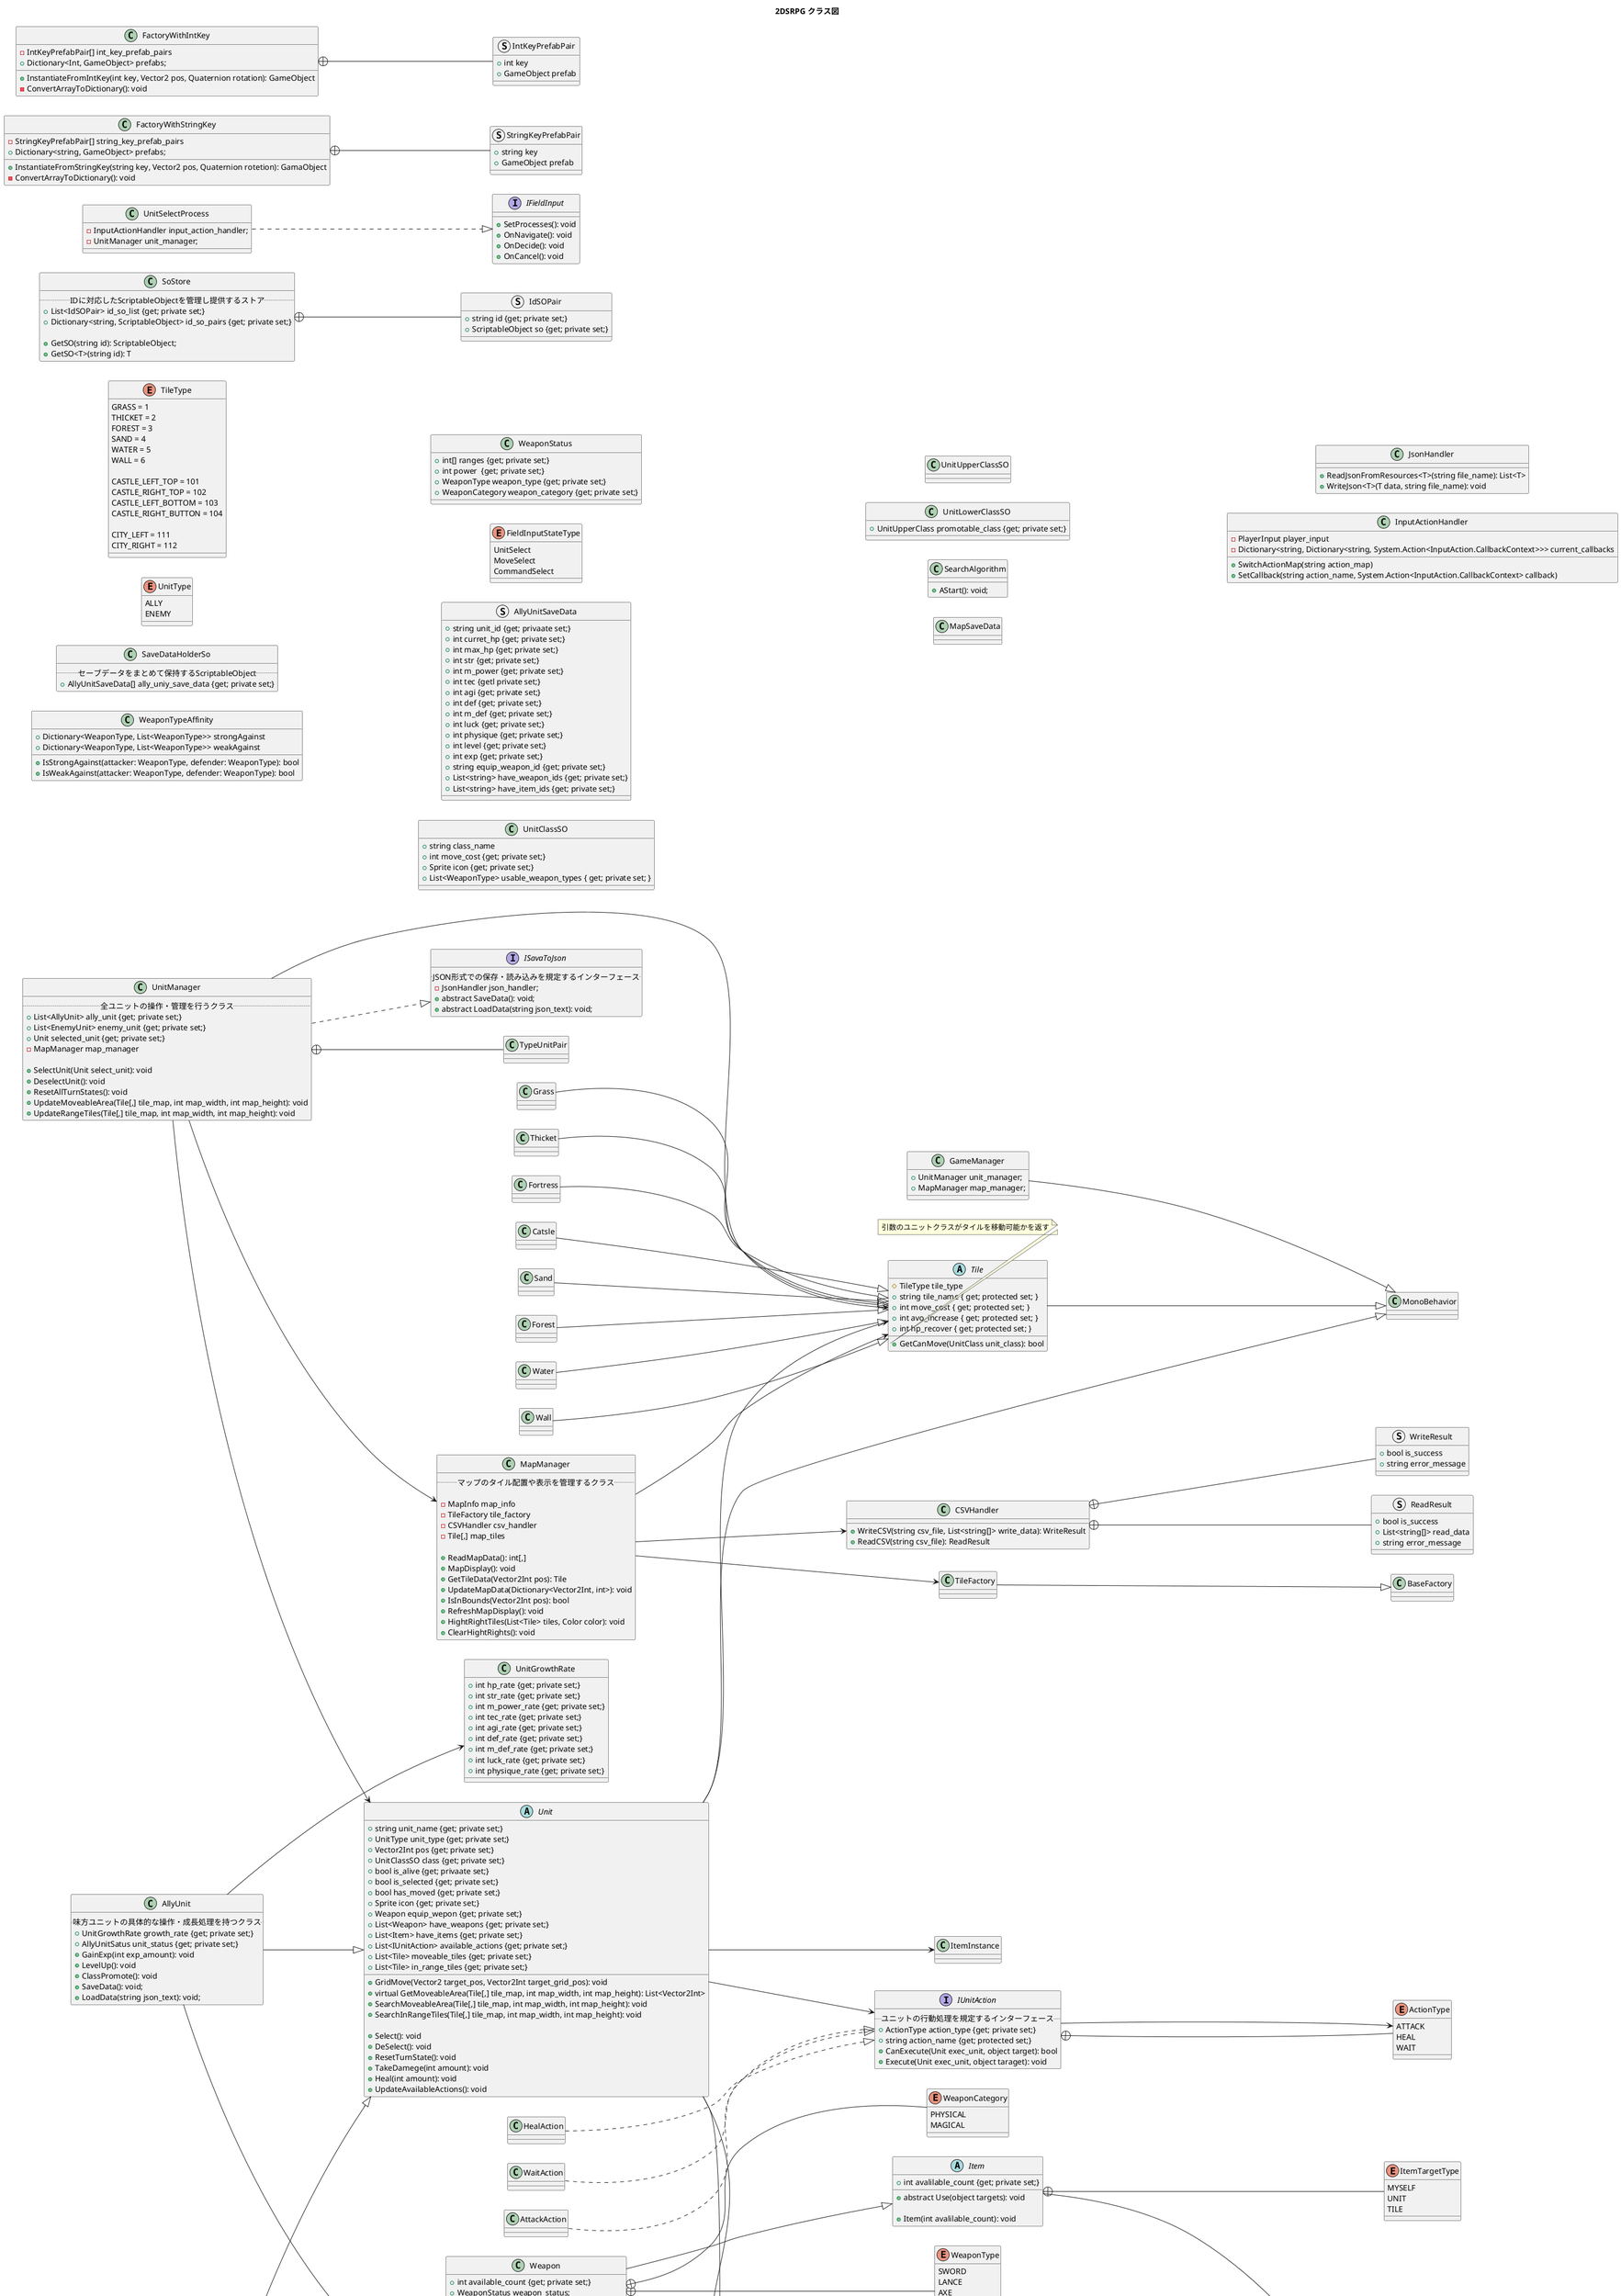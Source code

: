 @startuml 2d_srpg_class
title 2DSRPG クラス図

left to right direction

enum TileType {
    GRASS = 1
    THICKET = 2
    FOREST = 3
    SAND = 4
    WATER = 5
    WALL = 6

    CASTLE_LEFT_TOP = 101
    CASTLE_RIGHT_TOP = 102
    CASTLE_LEFT_BOTTOM = 103
    CASTLE_RIGHT_BUTTON = 104

    CITY_LEFT = 111
    CITY_RIGHT = 112
}

enum ItemTargetType {
    MYSELF
    UNIT
    TILE
}

enum UnitType {
    ALLY
    ENEMY
}

interface ISavaToJson {
    ..JSON形式での保存・読み込みを規定するインターフェース..
    -JsonHandler json_handler;
    +abstract SaveData(): void;
    +abstract LoadData(string json_text): void;
}

class GameManager {
    +UnitManager unit_manager;
    +MapManager map_manager;
}

class SaveDataHolderSo {
    ..セーブデータをまとめて保持するScriptableObject..
    +AllyUnitSaveData[] ally_uniy_save_data {get; private set;}
}

class SoStore {
    ..IDに対応したScriptableObjectを管理し提供するストア..
    +List<IdSOPair> id_so_list {get; private set;}
    +Dictionary<string, ScriptableObject> id_so_pairs {get; private set;} 

    +GetSO(string id): ScriptableObject;
    +GetSO<T>(string id): T
}

struct IdSOPair {
    +string id {get; private set;}
    +ScriptableObject so {get; private set;}
}

' class GoStore {
'     ..IDに対応したGameObjectを管理して提供するストア..
'     +List<IdGoPair> id_go_list {get; private set;}
'     +Dictionary<string, GameObject> id_go_pairs {get; private set;}

'     +GetGo(string id): GameObject
'     +GetGo<T>(string id): T
' }

' struct IdMonoPair {
'     +string id {get; privaate set;}
'     +MonoBehavior mono {get; private set}
' }
' MonoStore +-- IdMonoPair

SoStore +-- IdSOPair

abstract Item {
    +int avalilable_count {get; private set;}
    +abstract Use(object targets): void

    +Item(int avalilable_count): void
}

Item +-- ItemTargetType

class WeaponTypeAffinity {
    +Dictionary<WeaponType, List<WeaponType>> strongAgainst
    +Dictionary<WeaponType, List<WeaponType>> weakAgainst
    +IsStrongAgainst(attacker: WeaponType, defender: WeaponType): bool
    +IsWeakAgainst(attacker: WeaponType, defender: WeaponType): bool
}

class WeaponStatus {
    +int[] ranges {get; private set;}
    +int power  {get; private set;}
    +WeaponType weapon_type {get; private set;}
    +WeaponCategory weapon_category {get; private set;}
}

class Weapon {
    +int available_count {get; private set;}
    +WeaponStatus weapon_status; 
    +override Use(object targets): void
    +Weapon(WeaponStatus weapon_status): void
}

enum WeaponCategory {
    PHYSICAL
    MAGICAL
}

enum WeaponType {
    SWORD
    LANCE
    AXE
    REASON
    LIGHT
    DARK
}

Weapon +-- WeaponType
Weapon +-- WeaponCategory

enum ActionType {
    ATTACK
    HEAL
    WAIT
}

enum FieldInputStateType {
    UnitSelect
    MoveSelect
    CommandSelect
}

interface IFieldInput{
    +SetProcesses(): void
    +OnNavigate(): void
    +OnDecide(): void
    +OnCancel(): void
}

class UnitSelectProcess{
    -InputActionHandler input_action_handler;
    -UnitManager unit_manager;
}

interface IUnitAction {
    ..ユニットの行動処理を規定するインターフェース..
    +ActionType action_type {get; private set;}
    +string action_name {get; protected set;}
    +CanExecute(Unit exec_unit, object target): bool
    +Execute(Unit exec_unit, object taraget): void
}

IUnitAction +-- ActionType
IUnitAction --> ActionType

class AttackAction {
}

class HealAction {
}

class WaitAction {
}

abstract Unit {
    +string unit_name {get; private set;}
    +UnitType unit_type {get; private set;}
    +Vector2Int pos {get; private set;}
    +UnitClassSO class {get; private set;}
    +bool is_alive {get; privaate set;}
    +bool is_selected {get; private set;}
    +bool has_moved {get; private set;}
    +Sprite icon {get; private set;}
    +Weapon equip_wepon {get; private set;}
    +List<Weapon> have_weapons {get; private set;}
    +List<Item> have_items {get; private set;}
    +List<IUnitAction> available_actions {get; private set;}
    +List<Tile> moveable_tiles {get; private set;}
    +List<Tile> in_range_tiles {get; private set;}

    +GridMove(Vector2 target_pos, Vector2Int target_grid_pos): void
    +virtual GetMoveableArea(Tile[,] tile_map, int map_width, int map_height): List<Vector2Int>
    +SearchMoveableArea(Tile[,] tile_map, int map_width, int map_height): void
    +SearchInRangeTiles(Tile[,] tile_map, int map_width, int map_height): void

    +Select(): void
    +DeSelect(): void
    +ResetTurnState(): void
    +TakeDamege(int amount): void
    +Heal(int amount): void
    +UpdateAvailableActions(): void
}

class AllyUnit {
    ..味方ユニットの具体的な操作・成長処理を持つクラス..
    +UnitGrowthRate growth_rate {get; private set;}
    +AllyUnitSatus unit_status {get; private set;}
    +GainExp(int exp_amount): void
    +LevelUp(): void
    +ClassPromote(): void
    +SaveData(): void;
    +LoadData(string json_text): void;
}

class EnemyUnit {
    ..敵ユニットの行動AIや移動処理を担当するクラス..
    +EnemyUnitStatus unit_status {get; private set;}
    +AIType ai_type {get; private set;}

    +override SearchMoveableArea(Tile[,] tile_map, int map_width, int map_height): void
    +MoveAgent(): void
}

struct AllyUnitSaveData {
    +string unit_id {get; privaate set;}
    +int curret_hp {get; private set;}
    +int max_hp {get; private set;}
    +int str {get; private set;}
    +int m_power {get; private set;}
    +int tec {getl private set;}
    +int agi {get; private set;}
    +int def {get; private set;}
    +int m_def {get; private set;}
    +int luck {get; private set;}
    +int physique {get; private set;}
    +int level {get; private set;}
    +int exp {get; private set;}
    +string equip_weapon_id {get; private set;}
    +List<string> have_weapon_ids {get; private set;}
    +List<string> have_item_ids {get; private set;}
}

enum AIType {
    IDLE
    REACTIVE
    AGGRESSIVE
}

EnemyUnit +-- AIType

' class UnitStatusSO {
'     ..ユニットのステータス情報を保持するScriptableObject 初期データに使用..
'     +string unit_id {get; private set;}
'     +int max_hp {get; private set;}
'     +int str {get; private set;}
'     +int m_power {get; private set;}
'     +int tec {getl private set;}
'     +int agi {get; private set;}
'     +int def {get; private set;}
'     +int m_def {get; private set;}
'     +int luck {get; private set;}
'     +int physique {get; private set;}
'     +int level {get; private set;}
' }

abstract UnitStatus {
    ..ユニットのステータス情報を保持するクラス(HPや攻撃力など)..
    +string unit_id {get; private set;}
    +int max_hp {get; private set;}
    +int current_hp {get; private set;}
    +int str {get; private set;}
    +int m_power {get; private set;}
    +int tec {getl private set;}
    +int agi {get; private set;}
    +int def {get; private set;}
    +int m_def {get; private set;}
    +int luck {get; private set;}
    +int physique {get; private set;}
    +int level {get; private set;}

    +UnitStatus(int max_hp, int current_hp, int str, int m_power, int tec, int agi, int def, int m_def, int luck, int physique): void
}

class AllyUnitSatus {
    +int exp {get; private set;}
}

class EnemyUnitStatus {
    +int base_exp_amount {get; private set;}
}

note right of UnitStatus::UnitStatus
    セーブデータからのステータス読み込みはこのコンストラクタ
end note

class UnitGrowthRate {
    +int hp_rate {get; private set;}
    +int str_rate {get; private set;}
    +int m_power_rate {get; private set;}
    +int tec_rate {get; private set;}
    +int agi_rate {get; private set;}
    +int def_rate {get; private set;}
    +int m_def_rate {get; private set;}
    +int luck_rate {get; private set;}
    +int physique_rate {get; private set;}
}

class UnitClassSO {
    +string class_name
    +int move_cost {get; private set;}
    +Sprite icon {get; private set;}
    +List<WeaponType> usable_weapon_types { get; private set; }
}

class UnitUpperClassSO {

}

class UnitLowerClassSO {
    +UnitUpperClass promotable_class {get; private set;}
}

class UnitManager {
    ..全ユニットの操作・管理を行うクラス..
    +List<AllyUnit> ally_unit {get; private set;}
    +List<EnemyUnit> enemy_unit {get; private set;}
    +Unit selected_unit {get; private set;}
    -MapManager map_manager

    +SelectUnit(Unit select_unit): void
    +DeselectUnit(): void
    +ResetAllTurnStates(): void
    +UpdateMoveableArea(Tile[,] tile_map, int map_width, int map_height): void
    +UpdateRangeTiles(Tile[,] tile_map, int map_width, int map_height): void
}

class SearchAlgorithm {
    +AStart(): void;
}

UnitManager +-- TypeUnitPair

class MapManager {
    ..マップのタイル配置や表示を管理するクラス..
    
    -MapInfo map_info
    -TileFactory tile_factory
    -CSVHandler csv_handler
    -Tile[,] map_tiles

    +ReadMapData(): int[,]
    +MapDisplay(): void
    +GetTileData(Vector2Int pos): Tile
    +UpdateMapData(Dictionary<Vector2Int, int>): void 
    +IsInBounds(Vector2Int pos): bool
    +RefreshMapDisplay(): void
    +HightRightTiles(List<Tile> tiles, Color color): void
    +ClearHightRights(): void
}

class MapSaveData {
    
}

class FactoryWithStringKey {
    -StringKeyPrefabPair[] string_key_prefab_pairs
    +Dictionary<string, GameObject> prefabs;

    +InstantiateFromStringKey(string key, Vector2 pos, Quaternion rotetion): GamaObject
    -ConvertArrayToDictionary(): void
}

struct StringKeyPrefabPair {
    +string key
    +GameObject prefab
}

class FactoryWithIntKey {
    -IntKeyPrefabPair[] int_key_prefab_pairs
    +Dictionary<Int, GameObject> prefabs;

    +InstantiateFromIntKey(int key, Vector2 pos, Quaternion rotation): GameObject
    -ConvertArrayToDictionary(): void
}

struct IntKeyPrefabPair {
    +int key
    +GameObject prefab
}

FactoryWithStringKey +-- StringKeyPrefabPair
FactoryWithIntKey +-- IntKeyPrefabPair

class MonoBehavior {

}

class ScriptableObject {

}

class CSVHandler {
    +WriteCSV(string csv_file, List<string[]> write_data): WriteResult
    +ReadCSV(string csv_file): ReadResult
}

class JsonHandler {
    +ReadJsonFromResources<T>(string file_name): List<T>
    +WriteJson<T>(T data, string file_name): void
}

class InputActionHandler {
    -PlayerInput player_input
    -Dictionary<string, Dictionary<string, System.Action<InputAction.CallbackContext>>> current_callbacks

    +SwitchActionMap(string action_map)
    +SetCallback(string action_name, System.Action<InputAction.CallbackContext> callback)
}

struct ReadResult {
    +bool is_success
    +List<string[]> read_data
    +string error_message
}

struct WriteResult {
    +bool is_success
    +string error_message
}

CSVHandler +-- ReadResult
CSVHandler +-- WriteResult

class MapInfo {
    +string csv_file_name {get; private set;}
    +int width {get; private set;}
    +int height {get; private set;}
    +Vector2Int[] initial_pos_ally {get; private set;}
    +Vector2Int[] initial_pos_enemy {get; private set;}
}

abstract Tile {
    #TileType tile_type
    +string tile_name { get; protected set; }
    +int move_cost { get; protected set; }
    +int avo_increase { get; protected set; }
    +int hp_recover { get; protected set; }

    +GetCanMove(UnitClass unit_class): bool
} 

note right of Tile::GetCanMove
    引数のユニットクラスがタイルを移動可能かを返す
end note

class Grass {

}

class Thicket {

}

class Fortress {

}

class Catsle {

}

class Sand {

}

class Forest {

}

class Water {

}

class Wall{

}

GameManager --|> MonoBehavior

UnitSelectProcess ..|> IFieldInput

AttackAction ..|> IUnitAction
HealAction ..|> IUnitAction
WaitAction ..|> IUnitAction

Item --|> ScriptableObject
Weapon --|> Item

Unit --|> MonoBehavior
Unit --> UnitClass
Unit --> Tile
Unit --> IUnitAction
Unit --> ItemInstance
Unit --> UnitStatus

AllyUnitSatus --|> UnitStatus
EnemyUnit --|> UnitStatus

UnitClass --|> ScriptableObject
UnitStatusSO --|> ScriptableObject
AllyUnit --|> Unit
AllyUnit --> UnitGrowthRate
AllyUnit --> AllyUnitSatus
EnemyUnit --|> Unit
EnemyUnit --> EnemyUnitStatus
UnitUpperClass --|> UnitClass
UnitLowerClass --|> UnitClass

TileFactory --|> BaseFactory

UnitManager --> Unit
UnitManager --> MapManager
UnitManager --> Tile
UnitManager ..|> ISavaToJson

MapManager --> CSVHandler
MapManager --> TileFactory
MapManager --> Tile

MapInfo --|> ScriptableObject

Tile --|> MonoBehavior
Grass --|> Tile
Thicket --|> Tile
Fortress --|> Tile
Catsle --|> Tile
Sand --|> Tile
Forest --|> Tile
Wall --|> Tile
Water --|> Tile


@enduml